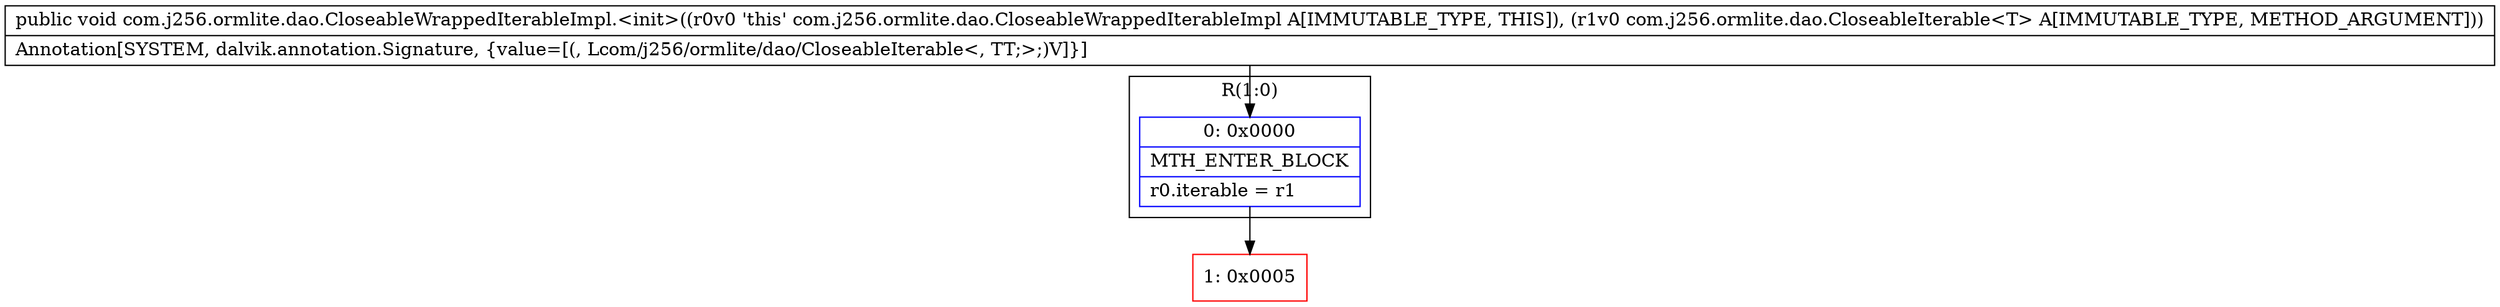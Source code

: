 digraph "CFG forcom.j256.ormlite.dao.CloseableWrappedIterableImpl.\<init\>(Lcom\/j256\/ormlite\/dao\/CloseableIterable;)V" {
subgraph cluster_Region_1431829558 {
label = "R(1:0)";
node [shape=record,color=blue];
Node_0 [shape=record,label="{0\:\ 0x0000|MTH_ENTER_BLOCK\l|r0.iterable = r1\l}"];
}
Node_1 [shape=record,color=red,label="{1\:\ 0x0005}"];
MethodNode[shape=record,label="{public void com.j256.ormlite.dao.CloseableWrappedIterableImpl.\<init\>((r0v0 'this' com.j256.ormlite.dao.CloseableWrappedIterableImpl A[IMMUTABLE_TYPE, THIS]), (r1v0 com.j256.ormlite.dao.CloseableIterable\<T\> A[IMMUTABLE_TYPE, METHOD_ARGUMENT]))  | Annotation[SYSTEM, dalvik.annotation.Signature, \{value=[(, Lcom\/j256\/ormlite\/dao\/CloseableIterable\<, TT;\>;)V]\}]\l}"];
MethodNode -> Node_0;
Node_0 -> Node_1;
}

